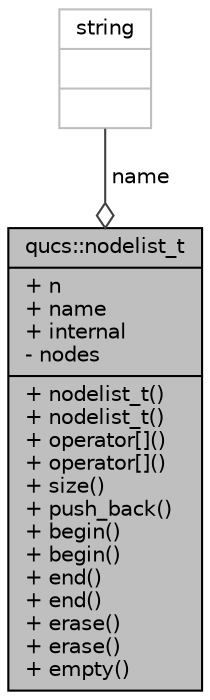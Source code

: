 digraph G
{
  edge [fontname="Helvetica",fontsize="10",labelfontname="Helvetica",labelfontsize="10"];
  node [fontname="Helvetica",fontsize="10",shape=record];
  Node1 [label="{qucs::nodelist_t\n|+ n\l+ name\l+ internal\l- nodes\l|+ nodelist_t()\l+ nodelist_t()\l+ operator[]()\l+ operator[]()\l+ size()\l+ push_back()\l+ begin()\l+ begin()\l+ end()\l+ end()\l+ erase()\l+ erase()\l+ empty()\l}",height=0.2,width=0.4,color="black", fillcolor="grey75", style="filled" fontcolor="black"];
  Node2 -> Node1 [color="grey25",fontsize="10",style="solid",label=" name" ,arrowhead="odiamond",fontname="Helvetica"];
  Node2 [label="{string\n||}",height=0.2,width=0.4,color="grey75", fillcolor="white", style="filled"];
}
